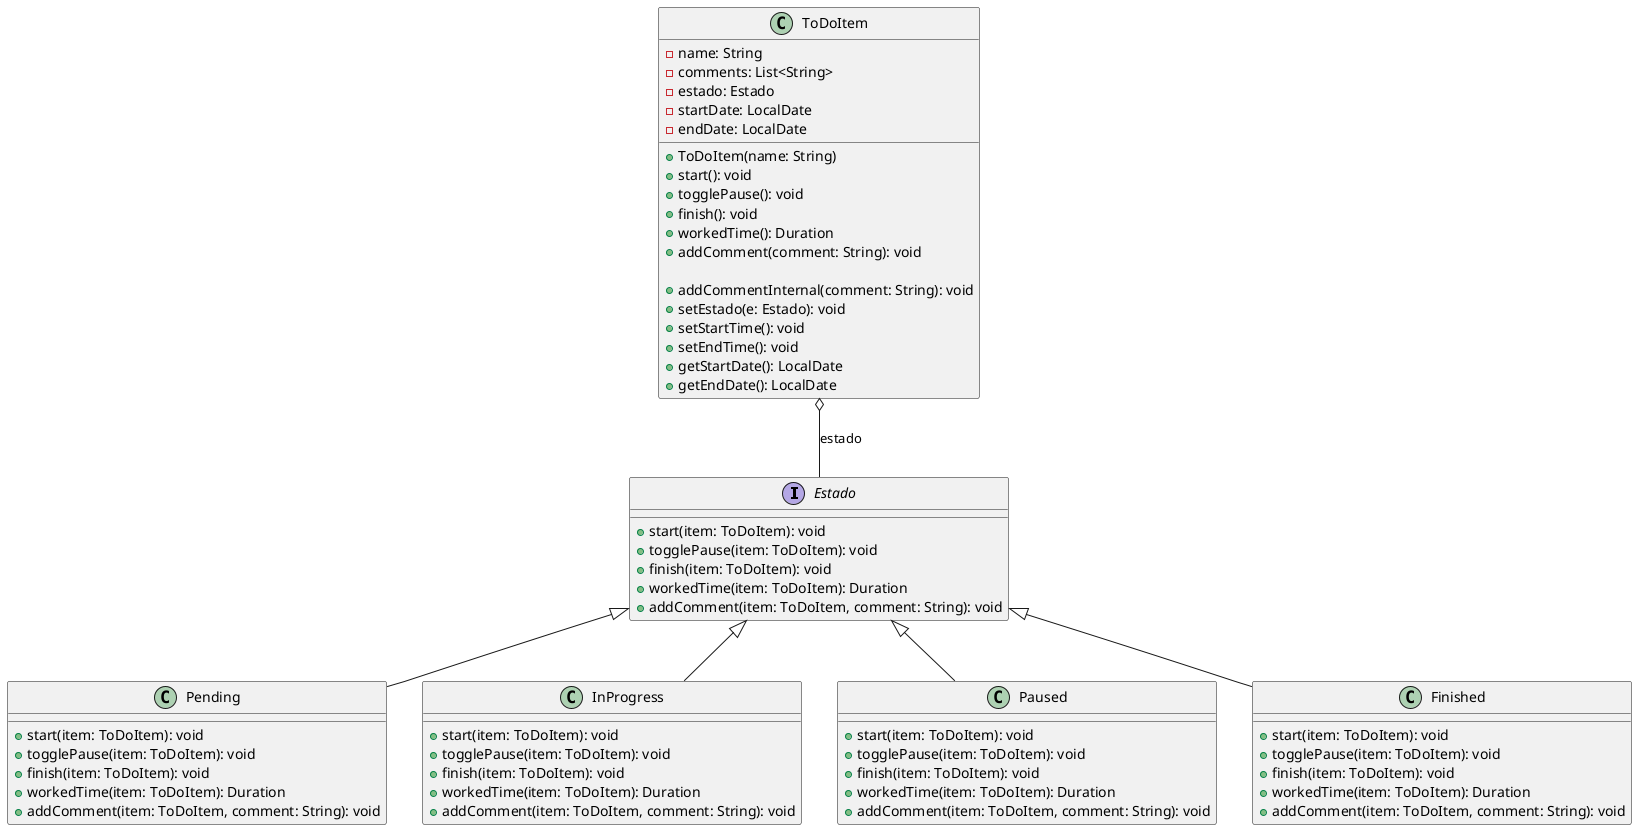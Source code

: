 @startuml

  interface Estado {
    + start(item: ToDoItem): void
    + togglePause(item: ToDoItem): void
    + finish(item: ToDoItem): void
    + workedTime(item: ToDoItem): Duration
    + addComment(item: ToDoItem, comment: String): void
  }

  class ToDoItem {
    - name: String
    - comments: List<String>
    - estado: Estado
    - startDate: LocalDate
    - endDate: LocalDate

    + ToDoItem(name: String)
    + start(): void
    + togglePause(): void
    + finish(): void
    + workedTime(): Duration
    + addComment(comment: String): void

    + addCommentInternal(comment: String): void
    + setEstado(e: Estado): void
    + setStartTime(): void
    + setEndTime(): void
    + getStartDate(): LocalDate
    + getEndDate(): LocalDate
  }

  class Pending {
    + start(item: ToDoItem): void
    + togglePause(item: ToDoItem): void
    + finish(item: ToDoItem): void
    + workedTime(item: ToDoItem): Duration
    + addComment(item: ToDoItem, comment: String): void
  }

  class InProgress {
    + start(item: ToDoItem): void
    + togglePause(item: ToDoItem): void
    + finish(item: ToDoItem): void
    + workedTime(item: ToDoItem): Duration
    + addComment(item: ToDoItem, comment: String): void
  }

  class Paused {
    + start(item: ToDoItem): void
    + togglePause(item: ToDoItem): void
    + finish(item: ToDoItem): void
    + workedTime(item: ToDoItem): Duration
    + addComment(item: ToDoItem, comment: String): void
  }

  class Finished {
    + start(item: ToDoItem): void
    + togglePause(item: ToDoItem): void
    + finish(item: ToDoItem): void
    + workedTime(item: ToDoItem): Duration
    + addComment(item: ToDoItem, comment: String): void
  }

  ToDoItem o-- Estado : estado
  Estado <|-- Pending
  Estado <|-- InProgress
  Estado <|-- Paused
  Estado <|-- Finished

}
@enduml
